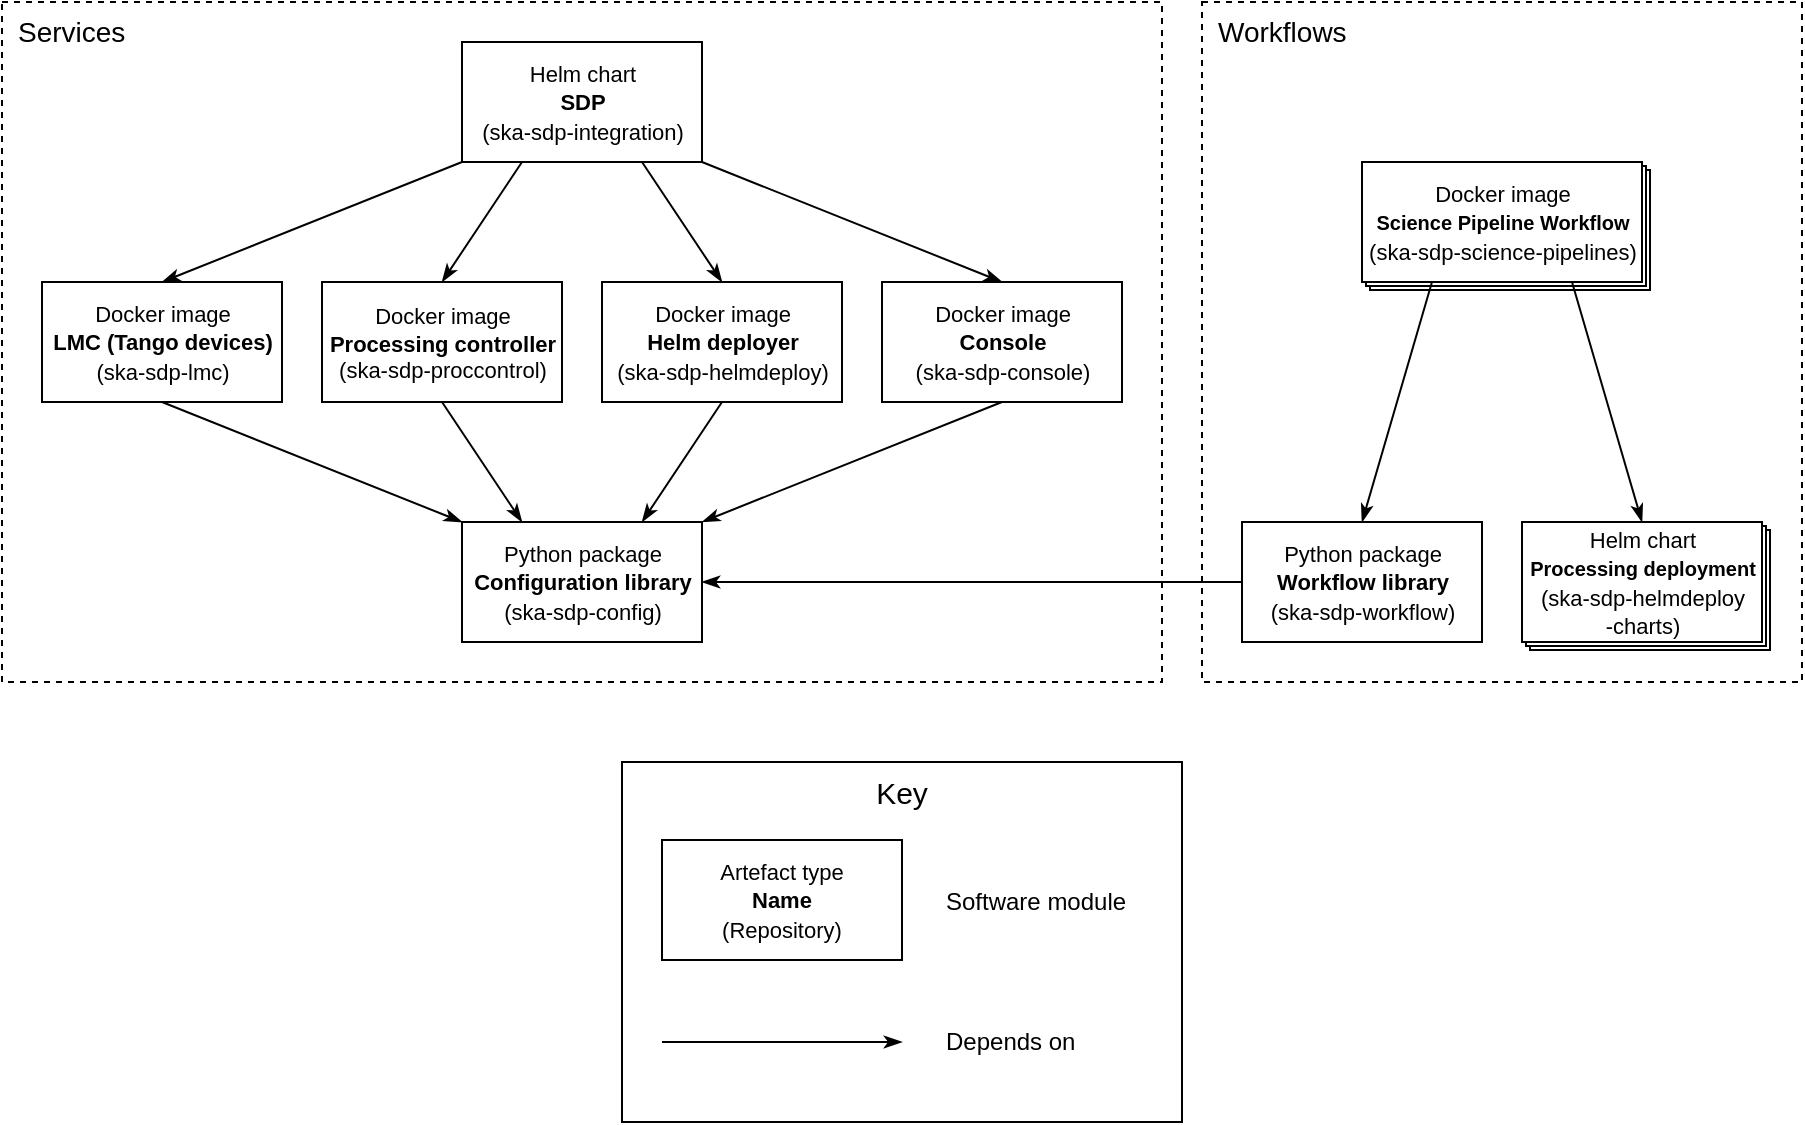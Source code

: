 <mxfile version="14.1.8" type="device"><diagram id="0soVSDGZOHy5bzJn1OKG" name="Page-1"><mxGraphModel dx="1106" dy="802" grid="1" gridSize="5" guides="1" tooltips="1" connect="1" arrows="1" fold="1" page="1" pageScale="1" pageWidth="827" pageHeight="1169" background="#ffffff" math="0" shadow="0"><root><mxCell id="0"/><mxCell id="1" parent="0"/><mxCell id="0rDq_jxXzMd3bECf0rty-3" value="&lt;font style=&quot;font-size: 14px&quot;&gt;Workflows&lt;/font&gt;" style="rounded=0;whiteSpace=wrap;html=1;fillColor=none;dashed=1;verticalAlign=top;align=left;spacingLeft=6;" parent="1" vertex="1"><mxGeometry x="640" y="40" width="300" height="340" as="geometry"/></mxCell><mxCell id="0rDq_jxXzMd3bECf0rty-9" value="" style="rounded=0;whiteSpace=wrap;html=1;align=left;" parent="1" vertex="1"><mxGeometry x="804" y="304" width="120" height="60" as="geometry"/></mxCell><mxCell id="0rDq_jxXzMd3bECf0rty-8" value="" style="rounded=0;whiteSpace=wrap;html=1;align=left;" parent="1" vertex="1"><mxGeometry x="802" y="302" width="120" height="60" as="geometry"/></mxCell><mxCell id="0rDq_jxXzMd3bECf0rty-7" value="" style="rounded=0;whiteSpace=wrap;html=1;align=left;" parent="1" vertex="1"><mxGeometry x="724" y="124" width="140" height="60" as="geometry"/></mxCell><mxCell id="0rDq_jxXzMd3bECf0rty-6" value="" style="rounded=0;whiteSpace=wrap;html=1;align=left;" parent="1" vertex="1"><mxGeometry x="722" y="122" width="140" height="60" as="geometry"/></mxCell><mxCell id="0rDq_jxXzMd3bECf0rty-2" value="&lt;font style=&quot;font-size: 14px&quot;&gt;Services&lt;/font&gt;" style="rounded=0;whiteSpace=wrap;html=1;fillColor=none;dashed=1;align=left;verticalAlign=top;spacingTop=0;spacingLeft=6;" parent="1" vertex="1"><mxGeometry x="40" y="40" width="580" height="340" as="geometry"/></mxCell><mxCell id="cnRFu6FCCyzFJsrp1q9s-10" style="edgeStyle=none;rounded=0;orthogonalLoop=1;jettySize=auto;html=1;exitX=0.5;exitY=1;exitDx=0;exitDy=0;entryX=1;entryY=0;entryDx=0;entryDy=0;endArrow=classicThin;endFill=1;" parent="1" source="cnRFu6FCCyzFJsrp1q9s-20" target="cnRFu6FCCyzFJsrp1q9s-18" edge="1"><mxGeometry relative="1" as="geometry"><mxPoint x="680" y="260" as="sourcePoint"/><mxPoint x="500" y="354" as="targetPoint"/></mxGeometry></mxCell><mxCell id="cnRFu6FCCyzFJsrp1q9s-9" style="edgeStyle=none;rounded=0;orthogonalLoop=1;jettySize=auto;html=1;exitX=0.5;exitY=1;exitDx=0;exitDy=0;entryX=0.75;entryY=0;entryDx=0;entryDy=0;endArrow=classicThin;endFill=1;" parent="1" source="cnRFu6FCCyzFJsrp1q9s-19" target="cnRFu6FCCyzFJsrp1q9s-18" edge="1"><mxGeometry relative="1" as="geometry"><mxPoint x="520" y="260" as="sourcePoint"/><mxPoint x="460" y="354" as="targetPoint"/></mxGeometry></mxCell><mxCell id="cnRFu6FCCyzFJsrp1q9s-7" style="rounded=0;orthogonalLoop=1;jettySize=auto;html=1;exitX=0.5;exitY=1;exitDx=0;exitDy=0;entryX=0.25;entryY=0;entryDx=0;entryDy=0;endArrow=classicThin;endFill=1;" parent="1" source="cnRFu6FCCyzFJsrp1q9s-17" target="cnRFu6FCCyzFJsrp1q9s-18" edge="1"><mxGeometry relative="1" as="geometry"><mxPoint x="360" y="260" as="sourcePoint"/><mxPoint x="420" y="354" as="targetPoint"/></mxGeometry></mxCell><mxCell id="cnRFu6FCCyzFJsrp1q9s-8" style="edgeStyle=none;rounded=0;orthogonalLoop=1;jettySize=auto;html=1;exitX=0.5;exitY=1;exitDx=0;exitDy=0;entryX=0;entryY=0;entryDx=0;entryDy=0;endArrow=classicThin;endFill=1;" parent="1" source="cnRFu6FCCyzFJsrp1q9s-16" target="cnRFu6FCCyzFJsrp1q9s-18" edge="1"><mxGeometry relative="1" as="geometry"><mxPoint x="200" y="260" as="sourcePoint"/><mxPoint x="380" y="354" as="targetPoint"/></mxGeometry></mxCell><mxCell id="cnRFu6FCCyzFJsrp1q9s-11" style="edgeStyle=none;rounded=0;orthogonalLoop=1;jettySize=auto;html=1;exitX=0;exitY=1;exitDx=0;exitDy=0;entryX=0.5;entryY=0;entryDx=0;entryDy=0;endArrow=classicThin;endFill=1;" parent="1" source="cnRFu6FCCyzFJsrp1q9s-15" target="cnRFu6FCCyzFJsrp1q9s-16" edge="1"><mxGeometry relative="1" as="geometry"><mxPoint x="380" y="100" as="sourcePoint"/><mxPoint x="260" y="194" as="targetPoint"/></mxGeometry></mxCell><mxCell id="cnRFu6FCCyzFJsrp1q9s-12" style="edgeStyle=none;rounded=0;orthogonalLoop=1;jettySize=auto;html=1;exitX=0.25;exitY=1;exitDx=0;exitDy=0;entryX=0.5;entryY=0;entryDx=0;entryDy=0;endArrow=classicThin;endFill=1;" parent="1" source="cnRFu6FCCyzFJsrp1q9s-15" target="cnRFu6FCCyzFJsrp1q9s-17" edge="1"><mxGeometry relative="1" as="geometry"><mxPoint x="410" y="100" as="sourcePoint"/><mxPoint x="340" y="140" as="targetPoint"/></mxGeometry></mxCell><mxCell id="cnRFu6FCCyzFJsrp1q9s-13" style="edgeStyle=none;rounded=0;orthogonalLoop=1;jettySize=auto;html=1;exitX=0.75;exitY=1;exitDx=0;exitDy=0;entryX=0.5;entryY=0;entryDx=0;entryDy=0;endArrow=classicThin;endFill=1;" parent="1" source="cnRFu6FCCyzFJsrp1q9s-15" target="cnRFu6FCCyzFJsrp1q9s-19" edge="1"><mxGeometry relative="1" as="geometry"><mxPoint x="620" y="80" as="sourcePoint"/><mxPoint x="650" y="174" as="targetPoint"/></mxGeometry></mxCell><mxCell id="cnRFu6FCCyzFJsrp1q9s-14" style="edgeStyle=none;rounded=0;orthogonalLoop=1;jettySize=auto;html=1;exitX=1;exitY=1;exitDx=0;exitDy=0;entryX=0.5;entryY=0;entryDx=0;entryDy=0;endArrow=classicThin;endFill=1;" parent="1" source="cnRFu6FCCyzFJsrp1q9s-15" target="cnRFu6FCCyzFJsrp1q9s-20" edge="1"><mxGeometry relative="1" as="geometry"><mxPoint x="650" y="40" as="sourcePoint"/><mxPoint x="770" y="134" as="targetPoint"/></mxGeometry></mxCell><mxCell id="cnRFu6FCCyzFJsrp1q9s-15" value="&lt;font style=&quot;font-size: 11px&quot;&gt;Helm chart&lt;br&gt;&lt;b&gt;SDP&lt;/b&gt;&lt;br&gt;(ska-sdp-integration)&lt;/font&gt;" style="html=1;" parent="1" vertex="1"><mxGeometry x="270" y="60" width="120" height="60" as="geometry"/></mxCell><mxCell id="cnRFu6FCCyzFJsrp1q9s-16" value="&lt;font style=&quot;font-size: 11px&quot;&gt;Docker image&lt;br&gt;&lt;/font&gt;&lt;b style=&quot;font-size: 11px&quot;&gt;LMC (Tango devices)&lt;br&gt;&lt;/b&gt;&lt;font style=&quot;font-size: 11px&quot;&gt;(ska-sdp-lmc)&lt;/font&gt;" style="html=1;" parent="1" vertex="1"><mxGeometry x="60" y="180" width="120" height="60" as="geometry"/></mxCell><mxCell id="cnRFu6FCCyzFJsrp1q9s-17" value="&lt;font style=&quot;font-size: 11px&quot;&gt;Docker image&lt;br&gt;&lt;/font&gt;&lt;div style=&quot;font-size: 11px&quot;&gt;&lt;font style=&quot;font-size: 11px&quot;&gt;&lt;b&gt;Processing controller&lt;/b&gt;&lt;/font&gt;&lt;/div&gt;&lt;div style=&quot;font-size: 11px&quot;&gt;&lt;font style=&quot;font-size: 11px&quot;&gt;(ska-sdp-proccontrol)&lt;/font&gt;&lt;br&gt;&lt;/div&gt;" style="html=1;" parent="1" vertex="1"><mxGeometry x="200" y="180" width="120" height="60" as="geometry"/></mxCell><mxCell id="cnRFu6FCCyzFJsrp1q9s-18" value="&lt;font style=&quot;font-size: 11px&quot;&gt;Python package&lt;br&gt;&lt;/font&gt;&lt;b&gt;&lt;font style=&quot;font-size: 11px&quot;&gt;Configuration library&lt;/font&gt;&lt;/b&gt;&lt;br&gt;&lt;font style=&quot;font-size: 11px&quot;&gt;(ska-sdp-config)&lt;/font&gt;" style="html=1;" parent="1" vertex="1"><mxGeometry x="270" y="300" width="120" height="60" as="geometry"/></mxCell><mxCell id="cnRFu6FCCyzFJsrp1q9s-19" value="&lt;font style=&quot;font-size: 11px&quot;&gt;Docker image&lt;br&gt;&lt;b&gt;Helm deployer&lt;/b&gt;&lt;br&gt;(ska-sdp-helmdeploy)&lt;/font&gt;" style="html=1;" parent="1" vertex="1"><mxGeometry x="340" y="180" width="120" height="60" as="geometry"/></mxCell><mxCell id="cnRFu6FCCyzFJsrp1q9s-20" value="&lt;span style=&quot;font-size: 11px&quot;&gt;Docker image&lt;br&gt;&lt;b&gt;Console&lt;/b&gt;&lt;br&gt;(ska-sdp-console)&lt;br&gt;&lt;/span&gt;" style="html=1;" parent="1" vertex="1"><mxGeometry x="480" y="180" width="120" height="60" as="geometry"/></mxCell><mxCell id="cnRFu6FCCyzFJsrp1q9s-22" style="edgeStyle=none;rounded=0;orthogonalLoop=1;jettySize=auto;html=1;exitX=0;exitY=0.5;exitDx=0;exitDy=0;entryX=1;entryY=0.5;entryDx=0;entryDy=0;endArrow=classicThin;endFill=1;" parent="1" source="cnRFu6FCCyzFJsrp1q9s-21" target="cnRFu6FCCyzFJsrp1q9s-18" edge="1"><mxGeometry relative="1" as="geometry"/></mxCell><mxCell id="cnRFu6FCCyzFJsrp1q9s-21" value="&lt;font style=&quot;font-size: 11px&quot;&gt;Python package&lt;br&gt;&lt;b&gt;Workflow library&lt;br&gt;&lt;/b&gt;(ska-sdp-workflow)&lt;/font&gt;" style="html=1;" parent="1" vertex="1"><mxGeometry x="660" y="300" width="120" height="60" as="geometry"/></mxCell><mxCell id="cnRFu6FCCyzFJsrp1q9s-25" style="rounded=0;orthogonalLoop=1;jettySize=auto;html=1;exitX=0.25;exitY=1;exitDx=0;exitDy=0;entryX=0.5;entryY=0;entryDx=0;entryDy=0;endArrow=classicThin;endFill=1;" parent="1" source="cnRFu6FCCyzFJsrp1q9s-23" target="cnRFu6FCCyzFJsrp1q9s-21" edge="1"><mxGeometry relative="1" as="geometry"/></mxCell><mxCell id="0rDq_jxXzMd3bECf0rty-5" style="rounded=0;orthogonalLoop=1;jettySize=auto;html=1;exitX=0.75;exitY=1;exitDx=0;exitDy=0;entryX=0.5;entryY=0;entryDx=0;entryDy=0;endArrow=classicThin;endFill=1;" parent="1" source="cnRFu6FCCyzFJsrp1q9s-23" target="0rDq_jxXzMd3bECf0rty-1" edge="1"><mxGeometry relative="1" as="geometry"/></mxCell><mxCell id="cnRFu6FCCyzFJsrp1q9s-23" value="&lt;font&gt;&lt;span style=&quot;font-size: 11px&quot;&gt;Docker image&lt;/span&gt;&lt;br&gt;&lt;b&gt;&lt;font style=&quot;font-size: 10px&quot;&gt;Science Pipeline Workflow&lt;/font&gt;&lt;/b&gt;&lt;br&gt;&lt;font style=&quot;font-size: 11px&quot;&gt;&lt;font style=&quot;font-size: 11px&quot;&gt;(ska-&lt;/font&gt;&lt;font style=&quot;font-size: 11px&quot;&gt;sdp-science-pipelines)&lt;/font&gt;&lt;/font&gt;&lt;/font&gt;" style="html=1;" parent="1" vertex="1"><mxGeometry x="720" y="120" width="140" height="60" as="geometry"/></mxCell><mxCell id="0rDq_jxXzMd3bECf0rty-1" value="&lt;font style=&quot;font-size: 11px&quot;&gt;Helm chart&lt;br&gt;&lt;/font&gt;&lt;font style=&quot;font-size: 10px&quot;&gt;&lt;b&gt;Processing deployment&lt;br&gt;&lt;/b&gt;&lt;/font&gt;&lt;font style=&quot;font-size: 11px&quot;&gt;(ska-sdp-helmdeploy&lt;br&gt;-charts)&lt;/font&gt;" style="html=1;" parent="1" vertex="1"><mxGeometry x="800" y="300" width="120" height="60" as="geometry"/></mxCell><mxCell id="OVFgTefHSH80X38YeldG-3" value="" style="group" parent="1" vertex="1" connectable="0"><mxGeometry x="350" y="420" width="280" height="180" as="geometry"/></mxCell><mxCell id="OVFgTefHSH80X38YeldG-1" value="&lt;font style=&quot;font-size: 15px&quot;&gt;Key&lt;/font&gt;" style="rounded=0;whiteSpace=wrap;html=1;fontSize=13;verticalAlign=top;" parent="OVFgTefHSH80X38YeldG-3" vertex="1"><mxGeometry width="280" height="180" as="geometry"/></mxCell><mxCell id="qj1a1lxOxzZnLVWNbXNi-1" value="&lt;font style=&quot;font-size: 11px&quot;&gt;Artefact type&lt;br&gt;&lt;b&gt;Name&lt;/b&gt;&lt;br&gt;(Repository)&lt;/font&gt;" style="rounded=0;whiteSpace=wrap;html=1;" parent="OVFgTefHSH80X38YeldG-3" vertex="1"><mxGeometry x="20" y="39" width="120" height="60" as="geometry"/></mxCell><mxCell id="qj1a1lxOxzZnLVWNbXNi-3" value="Software module" style="text;html=1;align=left;verticalAlign=middle;resizable=0;points=[];autosize=1;" parent="OVFgTefHSH80X38YeldG-3" vertex="1"><mxGeometry x="160" y="60" width="105" height="20" as="geometry"/></mxCell><mxCell id="qj1a1lxOxzZnLVWNbXNi-5" value="" style="endArrow=classicThin;html=1;endFill=1;" parent="OVFgTefHSH80X38YeldG-3" edge="1"><mxGeometry width="50" height="50" relative="1" as="geometry"><mxPoint x="20" y="140" as="sourcePoint"/><mxPoint x="140" y="140" as="targetPoint"/></mxGeometry></mxCell><mxCell id="qj1a1lxOxzZnLVWNbXNi-6" value="Depends on" style="text;html=1;align=left;verticalAlign=middle;resizable=0;points=[];autosize=1;" parent="OVFgTefHSH80X38YeldG-3" vertex="1"><mxGeometry x="160" y="130" width="80" height="20" as="geometry"/></mxCell></root></mxGraphModel></diagram></mxfile>